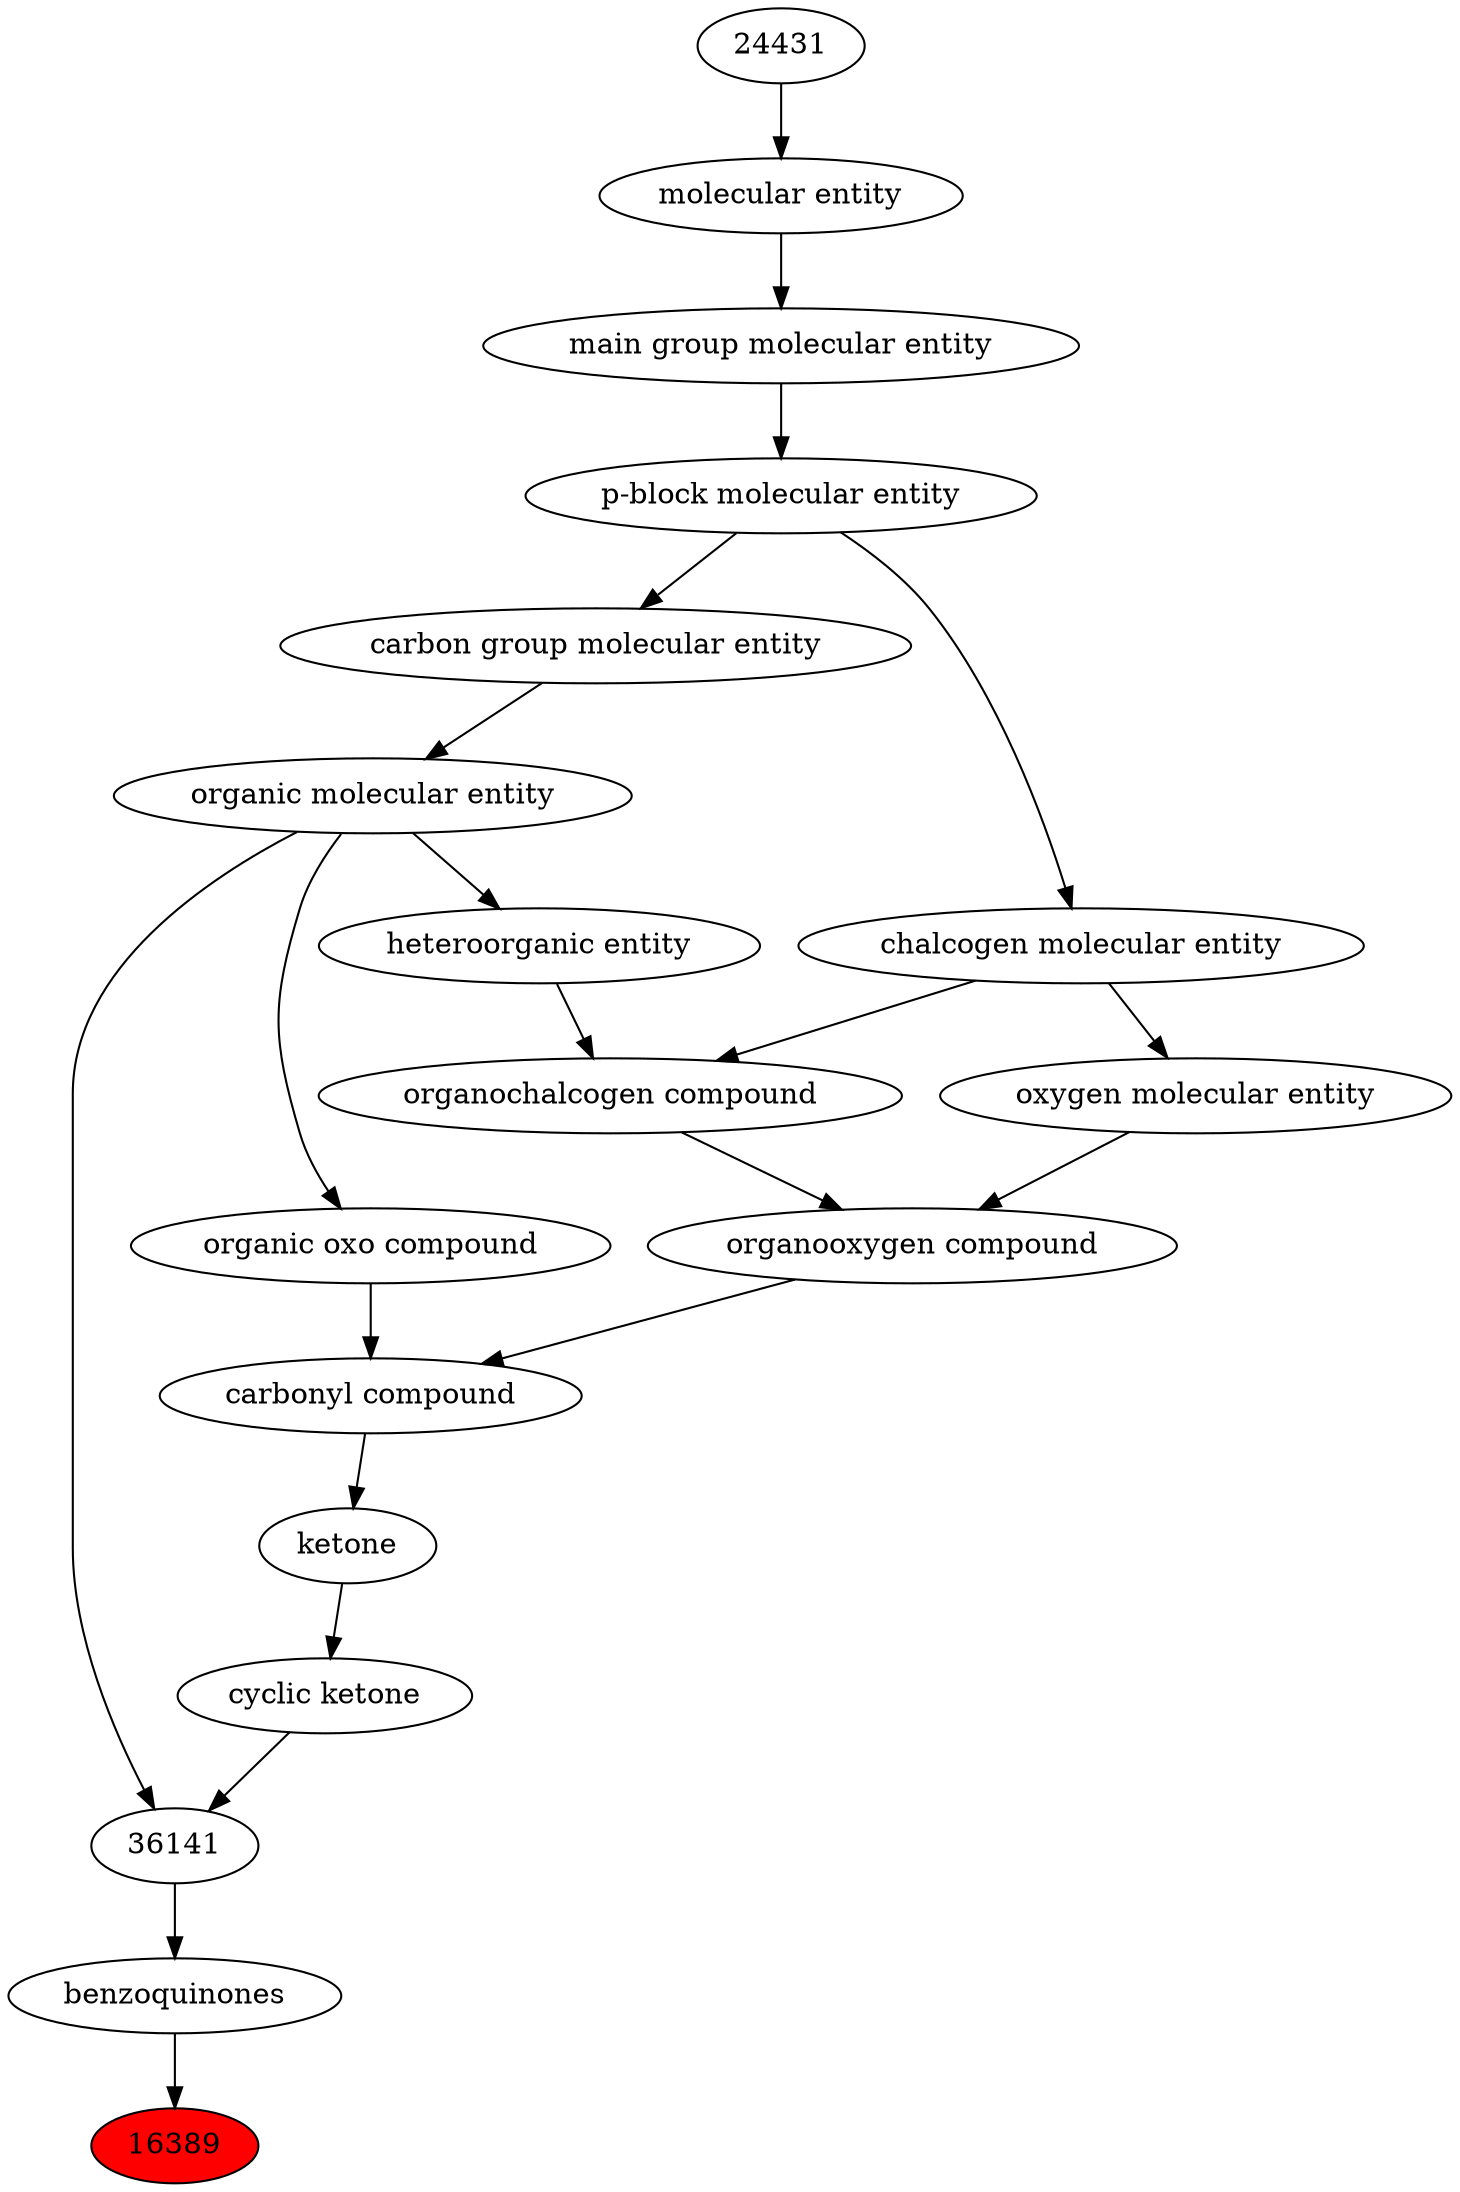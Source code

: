 digraph tree{ 
16389 [label="16389" fillcolor=red style=filled]
22729 -> 16389
22729 [label="benzoquinones"]
36141 -> 22729
36141 [label="36141"]
50860 -> 36141
3992 -> 36141
50860 [label="organic molecular entity"]
33582 -> 50860
3992 [label="cyclic ketone"]
17087 -> 3992
33582 [label="carbon group molecular entity"]
33675 -> 33582
17087 [label="ketone"]
36586 -> 17087
33675 [label="p-block molecular entity"]
33579 -> 33675
36586 [label="carbonyl compound"]
36587 -> 36586
36963 -> 36586
33579 [label="main group molecular entity"]
23367 -> 33579
36587 [label="organic oxo compound"]
50860 -> 36587
36963 [label="organooxygen compound"]
36962 -> 36963
25806 -> 36963
23367 [label="molecular entity"]
24431 -> 23367
36962 [label="organochalcogen compound"]
33285 -> 36962
33304 -> 36962
25806 [label="oxygen molecular entity"]
33304 -> 25806
24431 [label="24431"]
33285 [label="heteroorganic entity"]
50860 -> 33285
33304 [label="chalcogen molecular entity"]
33675 -> 33304
}